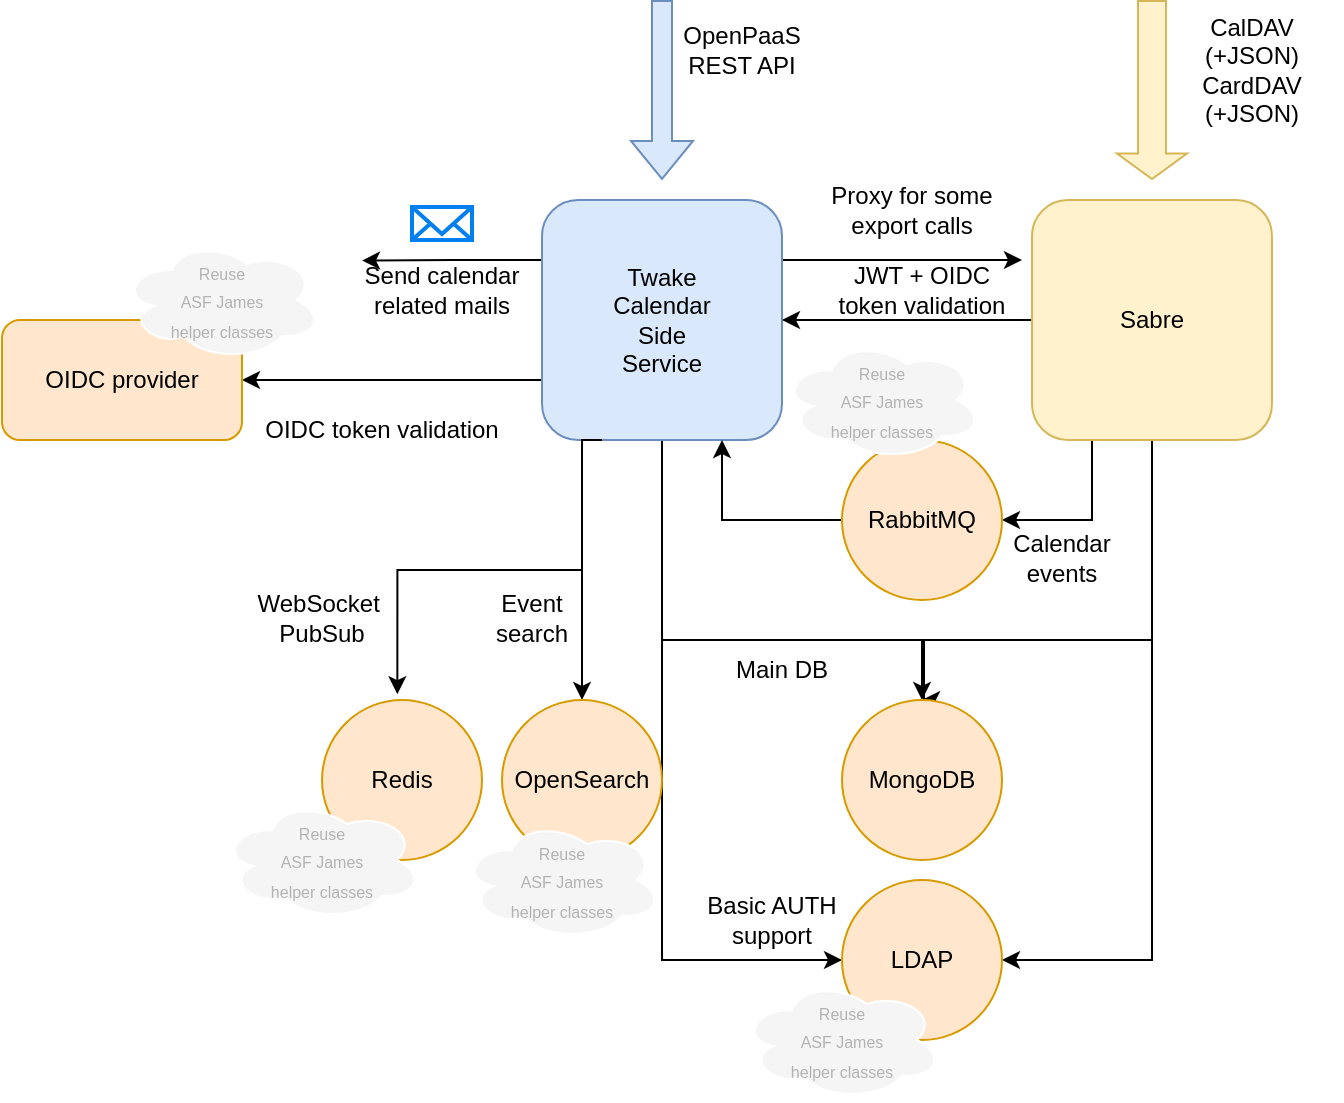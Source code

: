 <mxfile version="26.0.16">
  <diagram name="Page-1" id="8JCQpaikMgqonGDCtJQX">
    <mxGraphModel dx="1652" dy="445" grid="1" gridSize="10" guides="1" tooltips="1" connect="1" arrows="1" fold="1" page="1" pageScale="1" pageWidth="850" pageHeight="1100" math="0" shadow="0">
      <root>
        <mxCell id="0" />
        <mxCell id="1" parent="0" />
        <mxCell id="McnzU3LAf_sewxRUfJeg-7" style="edgeStyle=orthogonalEdgeStyle;rounded=0;orthogonalLoop=1;jettySize=auto;html=1;exitX=1;exitY=0.25;exitDx=0;exitDy=0;" edge="1" parent="1" source="McnzU3LAf_sewxRUfJeg-1">
          <mxGeometry relative="1" as="geometry">
            <mxPoint x="360" y="330.024" as="targetPoint" />
          </mxGeometry>
        </mxCell>
        <mxCell id="McnzU3LAf_sewxRUfJeg-17" style="edgeStyle=orthogonalEdgeStyle;rounded=0;orthogonalLoop=1;jettySize=auto;html=1;exitX=0.5;exitY=1;exitDx=0;exitDy=0;" edge="1" parent="1" source="McnzU3LAf_sewxRUfJeg-1">
          <mxGeometry relative="1" as="geometry">
            <mxPoint x="310" y="550" as="targetPoint" />
            <Array as="points">
              <mxPoint x="180" y="520" />
              <mxPoint x="311" y="520" />
              <mxPoint x="311" y="550" />
            </Array>
          </mxGeometry>
        </mxCell>
        <mxCell id="McnzU3LAf_sewxRUfJeg-20" style="edgeStyle=orthogonalEdgeStyle;rounded=0;orthogonalLoop=1;jettySize=auto;html=1;exitX=0.25;exitY=1;exitDx=0;exitDy=0;entryX=0.5;entryY=0;entryDx=0;entryDy=0;" edge="1" parent="1" source="McnzU3LAf_sewxRUfJeg-1" target="McnzU3LAf_sewxRUfJeg-18">
          <mxGeometry relative="1" as="geometry">
            <Array as="points">
              <mxPoint x="140" y="420" />
            </Array>
          </mxGeometry>
        </mxCell>
        <mxCell id="McnzU3LAf_sewxRUfJeg-28" style="edgeStyle=orthogonalEdgeStyle;rounded=0;orthogonalLoop=1;jettySize=auto;html=1;exitX=0.5;exitY=1;exitDx=0;exitDy=0;entryX=0;entryY=0.5;entryDx=0;entryDy=0;" edge="1" parent="1" source="McnzU3LAf_sewxRUfJeg-1" target="McnzU3LAf_sewxRUfJeg-25">
          <mxGeometry relative="1" as="geometry" />
        </mxCell>
        <mxCell id="McnzU3LAf_sewxRUfJeg-32" style="edgeStyle=orthogonalEdgeStyle;rounded=0;orthogonalLoop=1;jettySize=auto;html=1;exitX=0;exitY=0.25;exitDx=0;exitDy=0;" edge="1" parent="1" source="McnzU3LAf_sewxRUfJeg-1">
          <mxGeometry relative="1" as="geometry">
            <mxPoint x="30.0" y="330.294" as="targetPoint" />
          </mxGeometry>
        </mxCell>
        <mxCell id="McnzU3LAf_sewxRUfJeg-49" style="edgeStyle=orthogonalEdgeStyle;rounded=0;orthogonalLoop=1;jettySize=auto;html=1;exitX=0;exitY=0.75;exitDx=0;exitDy=0;entryX=1;entryY=0.5;entryDx=0;entryDy=0;" edge="1" parent="1" source="McnzU3LAf_sewxRUfJeg-1" target="McnzU3LAf_sewxRUfJeg-48">
          <mxGeometry relative="1" as="geometry" />
        </mxCell>
        <mxCell id="McnzU3LAf_sewxRUfJeg-1" value="Twake&lt;br&gt;Calendar&lt;br&gt;Side&lt;br&gt;Service" style="rounded=1;whiteSpace=wrap;html=1;fillColor=#dae8fc;strokeColor=#6c8ebf;" vertex="1" parent="1">
          <mxGeometry x="120" y="300" width="120" height="120" as="geometry" />
        </mxCell>
        <mxCell id="McnzU3LAf_sewxRUfJeg-9" style="edgeStyle=orthogonalEdgeStyle;rounded=0;orthogonalLoop=1;jettySize=auto;html=1;exitX=0;exitY=0.5;exitDx=0;exitDy=0;entryX=1;entryY=0.5;entryDx=0;entryDy=0;" edge="1" parent="1" source="McnzU3LAf_sewxRUfJeg-2" target="McnzU3LAf_sewxRUfJeg-1">
          <mxGeometry relative="1" as="geometry" />
        </mxCell>
        <mxCell id="McnzU3LAf_sewxRUfJeg-12" style="edgeStyle=orthogonalEdgeStyle;rounded=0;orthogonalLoop=1;jettySize=auto;html=1;exitX=0.25;exitY=1;exitDx=0;exitDy=0;entryX=1;entryY=0.5;entryDx=0;entryDy=0;" edge="1" parent="1" source="McnzU3LAf_sewxRUfJeg-2" target="McnzU3LAf_sewxRUfJeg-11">
          <mxGeometry relative="1" as="geometry" />
        </mxCell>
        <mxCell id="McnzU3LAf_sewxRUfJeg-16" style="edgeStyle=orthogonalEdgeStyle;rounded=0;orthogonalLoop=1;jettySize=auto;html=1;exitX=0.5;exitY=1;exitDx=0;exitDy=0;entryX=0.5;entryY=0;entryDx=0;entryDy=0;" edge="1" parent="1" source="McnzU3LAf_sewxRUfJeg-2" target="McnzU3LAf_sewxRUfJeg-15">
          <mxGeometry relative="1" as="geometry">
            <Array as="points">
              <mxPoint x="425" y="520" />
              <mxPoint x="310" y="520" />
            </Array>
          </mxGeometry>
        </mxCell>
        <mxCell id="McnzU3LAf_sewxRUfJeg-27" style="edgeStyle=orthogonalEdgeStyle;rounded=0;orthogonalLoop=1;jettySize=auto;html=1;exitX=0.5;exitY=1;exitDx=0;exitDy=0;entryX=1;entryY=0.5;entryDx=0;entryDy=0;" edge="1" parent="1" source="McnzU3LAf_sewxRUfJeg-2" target="McnzU3LAf_sewxRUfJeg-25">
          <mxGeometry relative="1" as="geometry" />
        </mxCell>
        <mxCell id="McnzU3LAf_sewxRUfJeg-2" value="Sabre" style="rounded=1;whiteSpace=wrap;html=1;fillColor=#fff2cc;strokeColor=#d6b656;" vertex="1" parent="1">
          <mxGeometry x="365" y="300" width="120" height="120" as="geometry" />
        </mxCell>
        <mxCell id="McnzU3LAf_sewxRUfJeg-4" value="" style="shape=flexArrow;endArrow=classic;html=1;rounded=0;width=14;endSize=3.91;entryX=0.375;entryY=0;entryDx=0;entryDy=0;entryPerimeter=0;fillColor=#fff2cc;strokeColor=#d6b656;" edge="1" parent="1">
          <mxGeometry width="50" height="50" relative="1" as="geometry">
            <mxPoint x="425" y="200" as="sourcePoint" />
            <mxPoint x="425" y="290" as="targetPoint" />
          </mxGeometry>
        </mxCell>
        <mxCell id="McnzU3LAf_sewxRUfJeg-6" value="CalDAV (+JSON)&lt;br&gt;CardDAV&lt;br&gt;(+JSON)" style="text;html=1;align=center;verticalAlign=middle;whiteSpace=wrap;rounded=0;" vertex="1" parent="1">
          <mxGeometry x="430" y="200" width="90" height="70" as="geometry" />
        </mxCell>
        <mxCell id="McnzU3LAf_sewxRUfJeg-8" value="Proxy for some export calls" style="text;html=1;align=center;verticalAlign=middle;whiteSpace=wrap;rounded=0;" vertex="1" parent="1">
          <mxGeometry x="260" y="290" width="90" height="30" as="geometry" />
        </mxCell>
        <mxCell id="McnzU3LAf_sewxRUfJeg-10" value="JWT + OIDC token validation" style="text;html=1;align=center;verticalAlign=middle;whiteSpace=wrap;rounded=0;" vertex="1" parent="1">
          <mxGeometry x="260" y="330" width="100" height="30" as="geometry" />
        </mxCell>
        <mxCell id="McnzU3LAf_sewxRUfJeg-14" style="edgeStyle=orthogonalEdgeStyle;rounded=0;orthogonalLoop=1;jettySize=auto;html=1;exitX=0;exitY=0.5;exitDx=0;exitDy=0;entryX=0.75;entryY=1;entryDx=0;entryDy=0;" edge="1" parent="1" source="McnzU3LAf_sewxRUfJeg-11" target="McnzU3LAf_sewxRUfJeg-1">
          <mxGeometry relative="1" as="geometry" />
        </mxCell>
        <mxCell id="McnzU3LAf_sewxRUfJeg-11" value="RabbitMQ" style="ellipse;whiteSpace=wrap;html=1;aspect=fixed;fillColor=#ffe6cc;strokeColor=#d79b00;" vertex="1" parent="1">
          <mxGeometry x="270" y="420" width="80" height="80" as="geometry" />
        </mxCell>
        <mxCell id="McnzU3LAf_sewxRUfJeg-13" value="Calendar&lt;br&gt;events" style="text;html=1;align=center;verticalAlign=middle;whiteSpace=wrap;rounded=0;" vertex="1" parent="1">
          <mxGeometry x="350" y="464" width="60" height="30" as="geometry" />
        </mxCell>
        <mxCell id="McnzU3LAf_sewxRUfJeg-15" value="MongoDB" style="ellipse;whiteSpace=wrap;html=1;aspect=fixed;fillColor=#ffe6cc;strokeColor=#d79b00;" vertex="1" parent="1">
          <mxGeometry x="270" y="550" width="80" height="80" as="geometry" />
        </mxCell>
        <mxCell id="McnzU3LAf_sewxRUfJeg-18" value="OpenSearch" style="ellipse;whiteSpace=wrap;html=1;aspect=fixed;fillColor=#ffe6cc;strokeColor=#d79b00;" vertex="1" parent="1">
          <mxGeometry x="100" y="550" width="80" height="80" as="geometry" />
        </mxCell>
        <mxCell id="McnzU3LAf_sewxRUfJeg-19" value="Redis" style="ellipse;whiteSpace=wrap;html=1;aspect=fixed;fillColor=#ffe6cc;strokeColor=#d79b00;" vertex="1" parent="1">
          <mxGeometry x="10" y="550" width="80" height="80" as="geometry" />
        </mxCell>
        <mxCell id="McnzU3LAf_sewxRUfJeg-22" style="edgeStyle=orthogonalEdgeStyle;rounded=0;orthogonalLoop=1;jettySize=auto;html=1;exitX=0.25;exitY=1;exitDx=0;exitDy=0;entryX=0.471;entryY=-0.036;entryDx=0;entryDy=0;entryPerimeter=0;" edge="1" parent="1" source="McnzU3LAf_sewxRUfJeg-1" target="McnzU3LAf_sewxRUfJeg-19">
          <mxGeometry relative="1" as="geometry">
            <Array as="points">
              <mxPoint x="140" y="420" />
              <mxPoint x="140" y="485" />
              <mxPoint x="48" y="485" />
            </Array>
          </mxGeometry>
        </mxCell>
        <mxCell id="McnzU3LAf_sewxRUfJeg-23" value="" style="shape=flexArrow;endArrow=classic;html=1;rounded=0;entryX=0.5;entryY=0;entryDx=0;entryDy=0;fillColor=#dae8fc;strokeColor=#6c8ebf;" edge="1" parent="1">
          <mxGeometry width="50" height="50" relative="1" as="geometry">
            <mxPoint x="180" y="200" as="sourcePoint" />
            <mxPoint x="180" y="290" as="targetPoint" />
          </mxGeometry>
        </mxCell>
        <mxCell id="McnzU3LAf_sewxRUfJeg-24" value="OpenPaaS&lt;br&gt;REST API" style="text;html=1;align=center;verticalAlign=middle;whiteSpace=wrap;rounded=0;" vertex="1" parent="1">
          <mxGeometry x="190" y="210" width="60" height="30" as="geometry" />
        </mxCell>
        <mxCell id="McnzU3LAf_sewxRUfJeg-25" value="LDAP" style="ellipse;whiteSpace=wrap;html=1;aspect=fixed;fillColor=#ffe6cc;strokeColor=#d79b00;" vertex="1" parent="1">
          <mxGeometry x="270" y="640" width="80" height="80" as="geometry" />
        </mxCell>
        <mxCell id="McnzU3LAf_sewxRUfJeg-29" value="Main DB" style="text;html=1;align=center;verticalAlign=middle;whiteSpace=wrap;rounded=0;" vertex="1" parent="1">
          <mxGeometry x="210" y="520" width="60" height="30" as="geometry" />
        </mxCell>
        <mxCell id="McnzU3LAf_sewxRUfJeg-30" value="Basic AUTH support" style="text;html=1;align=center;verticalAlign=middle;whiteSpace=wrap;rounded=0;" vertex="1" parent="1">
          <mxGeometry x="200" y="640" width="70" height="40" as="geometry" />
        </mxCell>
        <mxCell id="McnzU3LAf_sewxRUfJeg-33" value="Send calendar related mails" style="text;html=1;align=center;verticalAlign=middle;whiteSpace=wrap;rounded=0;" vertex="1" parent="1">
          <mxGeometry x="30" y="330" width="80" height="30" as="geometry" />
        </mxCell>
        <mxCell id="McnzU3LAf_sewxRUfJeg-34" value="" style="html=1;verticalLabelPosition=bottom;align=center;labelBackgroundColor=#ffffff;verticalAlign=top;strokeWidth=2;strokeColor=#0080F0;shadow=0;dashed=0;shape=mxgraph.ios7.icons.mail;" vertex="1" parent="1">
          <mxGeometry x="55" y="303.5" width="30" height="16.5" as="geometry" />
        </mxCell>
        <mxCell id="McnzU3LAf_sewxRUfJeg-35" value="Event&lt;br&gt;search" style="text;html=1;align=center;verticalAlign=middle;whiteSpace=wrap;rounded=0;" vertex="1" parent="1">
          <mxGeometry x="85" y="494" width="60" height="30" as="geometry" />
        </mxCell>
        <mxCell id="McnzU3LAf_sewxRUfJeg-36" value="WebSocket&amp;nbsp;&lt;br&gt;PubSub" style="text;html=1;align=center;verticalAlign=middle;whiteSpace=wrap;rounded=0;" vertex="1" parent="1">
          <mxGeometry x="-20" y="494" width="60" height="30" as="geometry" />
        </mxCell>
        <mxCell id="McnzU3LAf_sewxRUfJeg-41" value="&lt;font style=&quot;color: rgb(179, 179, 179); font-size: 8px;&quot;&gt;Reuse&lt;br style=&quot;&quot;&gt;ASF James&lt;br style=&quot;&quot;&gt;helper classes&lt;/font&gt;" style="ellipse;shape=cloud;whiteSpace=wrap;html=1;fillColor=#f5f5f5;fontColor=#333333;strokeColor=#FFFFFF;" vertex="1" parent="1">
          <mxGeometry x="-40" y="600" width="100" height="60" as="geometry" />
        </mxCell>
        <mxCell id="McnzU3LAf_sewxRUfJeg-45" value="&lt;font style=&quot;color: rgb(179, 179, 179); font-size: 8px;&quot;&gt;Reuse&lt;br style=&quot;&quot;&gt;ASF James&lt;br style=&quot;&quot;&gt;helper classes&lt;/font&gt;" style="ellipse;shape=cloud;whiteSpace=wrap;html=1;fillColor=#f5f5f5;fontColor=#333333;strokeColor=#FFFFFF;" vertex="1" parent="1">
          <mxGeometry x="80" y="610" width="100" height="60" as="geometry" />
        </mxCell>
        <mxCell id="McnzU3LAf_sewxRUfJeg-46" value="&lt;font style=&quot;color: rgb(179, 179, 179); font-size: 8px;&quot;&gt;Reuse&lt;br style=&quot;&quot;&gt;ASF James&lt;br style=&quot;&quot;&gt;helper classes&lt;/font&gt;" style="ellipse;shape=cloud;whiteSpace=wrap;html=1;fillColor=#f5f5f5;fontColor=#333333;strokeColor=#FFFFFF;" vertex="1" parent="1">
          <mxGeometry x="220" y="690" width="100" height="60" as="geometry" />
        </mxCell>
        <mxCell id="McnzU3LAf_sewxRUfJeg-47" value="&lt;font style=&quot;color: rgb(179, 179, 179); font-size: 8px;&quot;&gt;Reuse&lt;br style=&quot;&quot;&gt;ASF James&lt;br style=&quot;&quot;&gt;helper classes&lt;/font&gt;" style="ellipse;shape=cloud;whiteSpace=wrap;html=1;fillColor=#f5f5f5;fontColor=#333333;strokeColor=#FFFFFF;" vertex="1" parent="1">
          <mxGeometry x="240" y="370" width="100" height="60" as="geometry" />
        </mxCell>
        <mxCell id="McnzU3LAf_sewxRUfJeg-48" value="OIDC provider" style="rounded=1;whiteSpace=wrap;html=1;fillColor=#ffe6cc;strokeColor=#d79b00;" vertex="1" parent="1">
          <mxGeometry x="-150" y="360" width="120" height="60" as="geometry" />
        </mxCell>
        <mxCell id="McnzU3LAf_sewxRUfJeg-50" value="OIDC token validation" style="text;html=1;align=center;verticalAlign=middle;whiteSpace=wrap;rounded=0;" vertex="1" parent="1">
          <mxGeometry x="-20" y="400" width="120" height="30" as="geometry" />
        </mxCell>
        <mxCell id="McnzU3LAf_sewxRUfJeg-51" value="&lt;font style=&quot;color: rgb(179, 179, 179); font-size: 8px;&quot;&gt;Reuse&lt;br style=&quot;&quot;&gt;ASF James&lt;br style=&quot;&quot;&gt;helper classes&lt;/font&gt;" style="ellipse;shape=cloud;whiteSpace=wrap;html=1;fillColor=#f5f5f5;fontColor=#333333;strokeColor=#FFFFFF;" vertex="1" parent="1">
          <mxGeometry x="-90" y="320" width="100" height="60" as="geometry" />
        </mxCell>
      </root>
    </mxGraphModel>
  </diagram>
</mxfile>
